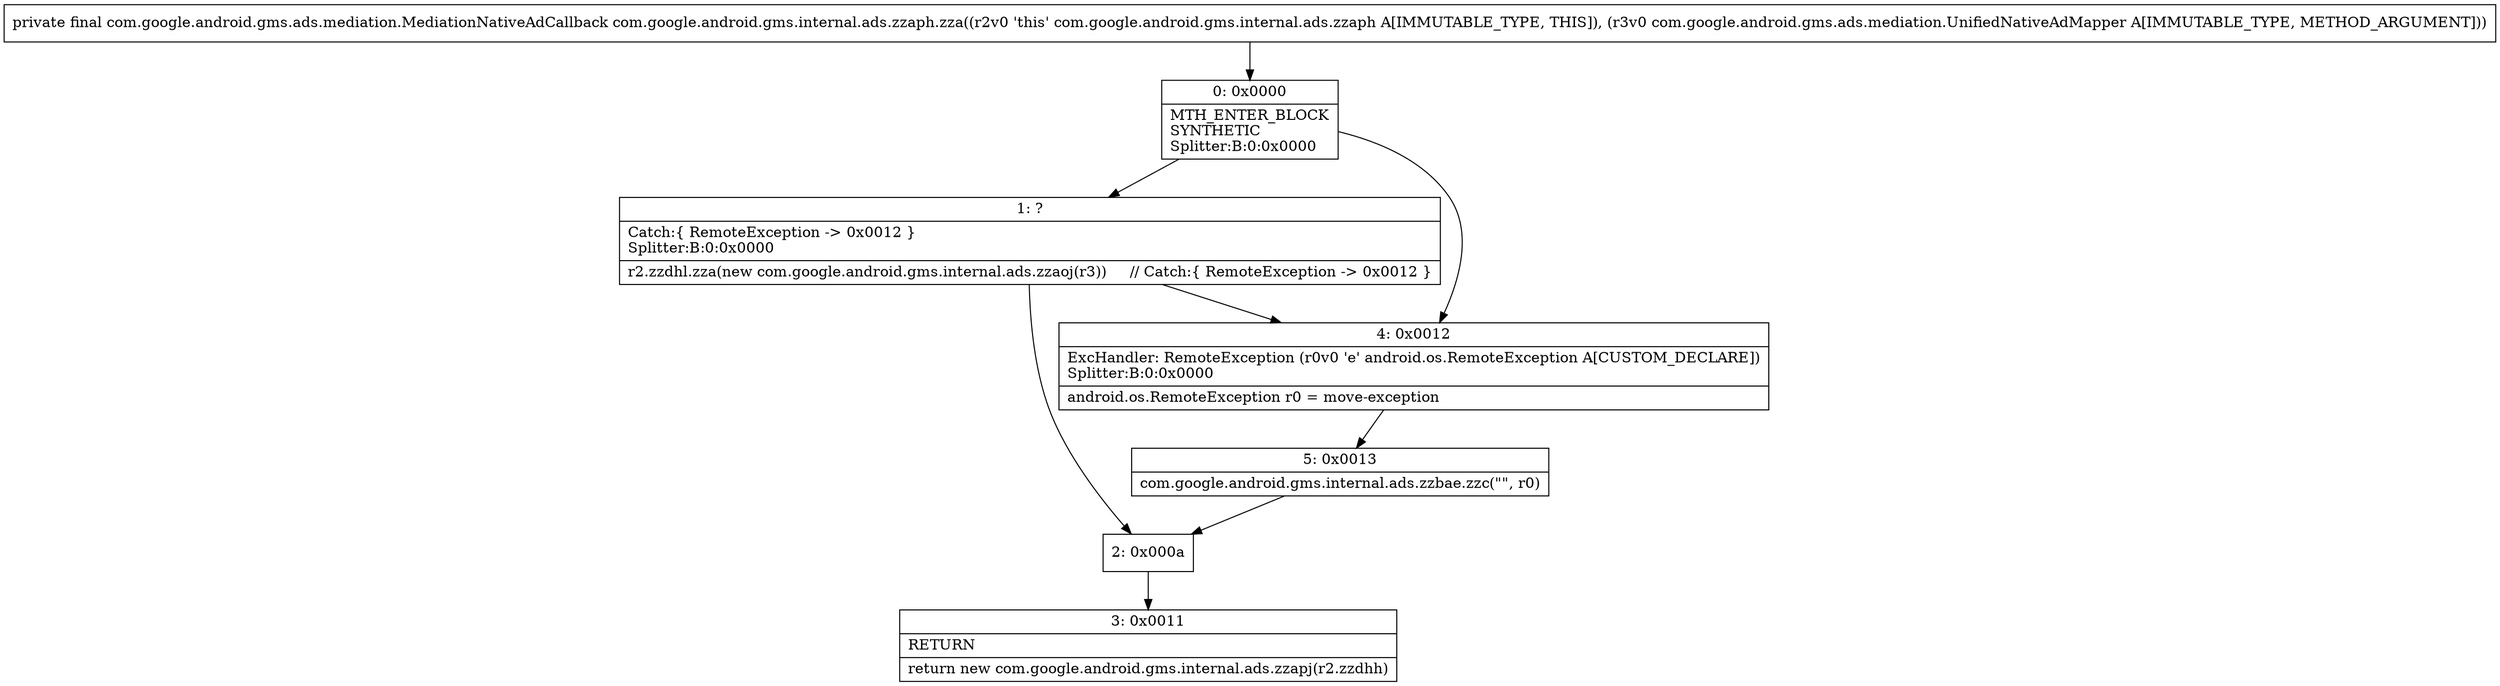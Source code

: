 digraph "CFG forcom.google.android.gms.internal.ads.zzaph.zza(Lcom\/google\/android\/gms\/ads\/mediation\/UnifiedNativeAdMapper;)Lcom\/google\/android\/gms\/ads\/mediation\/MediationNativeAdCallback;" {
Node_0 [shape=record,label="{0\:\ 0x0000|MTH_ENTER_BLOCK\lSYNTHETIC\lSplitter:B:0:0x0000\l}"];
Node_1 [shape=record,label="{1\:\ ?|Catch:\{ RemoteException \-\> 0x0012 \}\lSplitter:B:0:0x0000\l|r2.zzdhl.zza(new com.google.android.gms.internal.ads.zzaoj(r3))     \/\/ Catch:\{ RemoteException \-\> 0x0012 \}\l}"];
Node_2 [shape=record,label="{2\:\ 0x000a}"];
Node_3 [shape=record,label="{3\:\ 0x0011|RETURN\l|return new com.google.android.gms.internal.ads.zzapj(r2.zzdhh)\l}"];
Node_4 [shape=record,label="{4\:\ 0x0012|ExcHandler: RemoteException (r0v0 'e' android.os.RemoteException A[CUSTOM_DECLARE])\lSplitter:B:0:0x0000\l|android.os.RemoteException r0 = move\-exception\l}"];
Node_5 [shape=record,label="{5\:\ 0x0013|com.google.android.gms.internal.ads.zzbae.zzc(\"\", r0)\l}"];
MethodNode[shape=record,label="{private final com.google.android.gms.ads.mediation.MediationNativeAdCallback com.google.android.gms.internal.ads.zzaph.zza((r2v0 'this' com.google.android.gms.internal.ads.zzaph A[IMMUTABLE_TYPE, THIS]), (r3v0 com.google.android.gms.ads.mediation.UnifiedNativeAdMapper A[IMMUTABLE_TYPE, METHOD_ARGUMENT])) }"];
MethodNode -> Node_0;
Node_0 -> Node_1;
Node_0 -> Node_4;
Node_1 -> Node_2;
Node_1 -> Node_4;
Node_2 -> Node_3;
Node_4 -> Node_5;
Node_5 -> Node_2;
}

